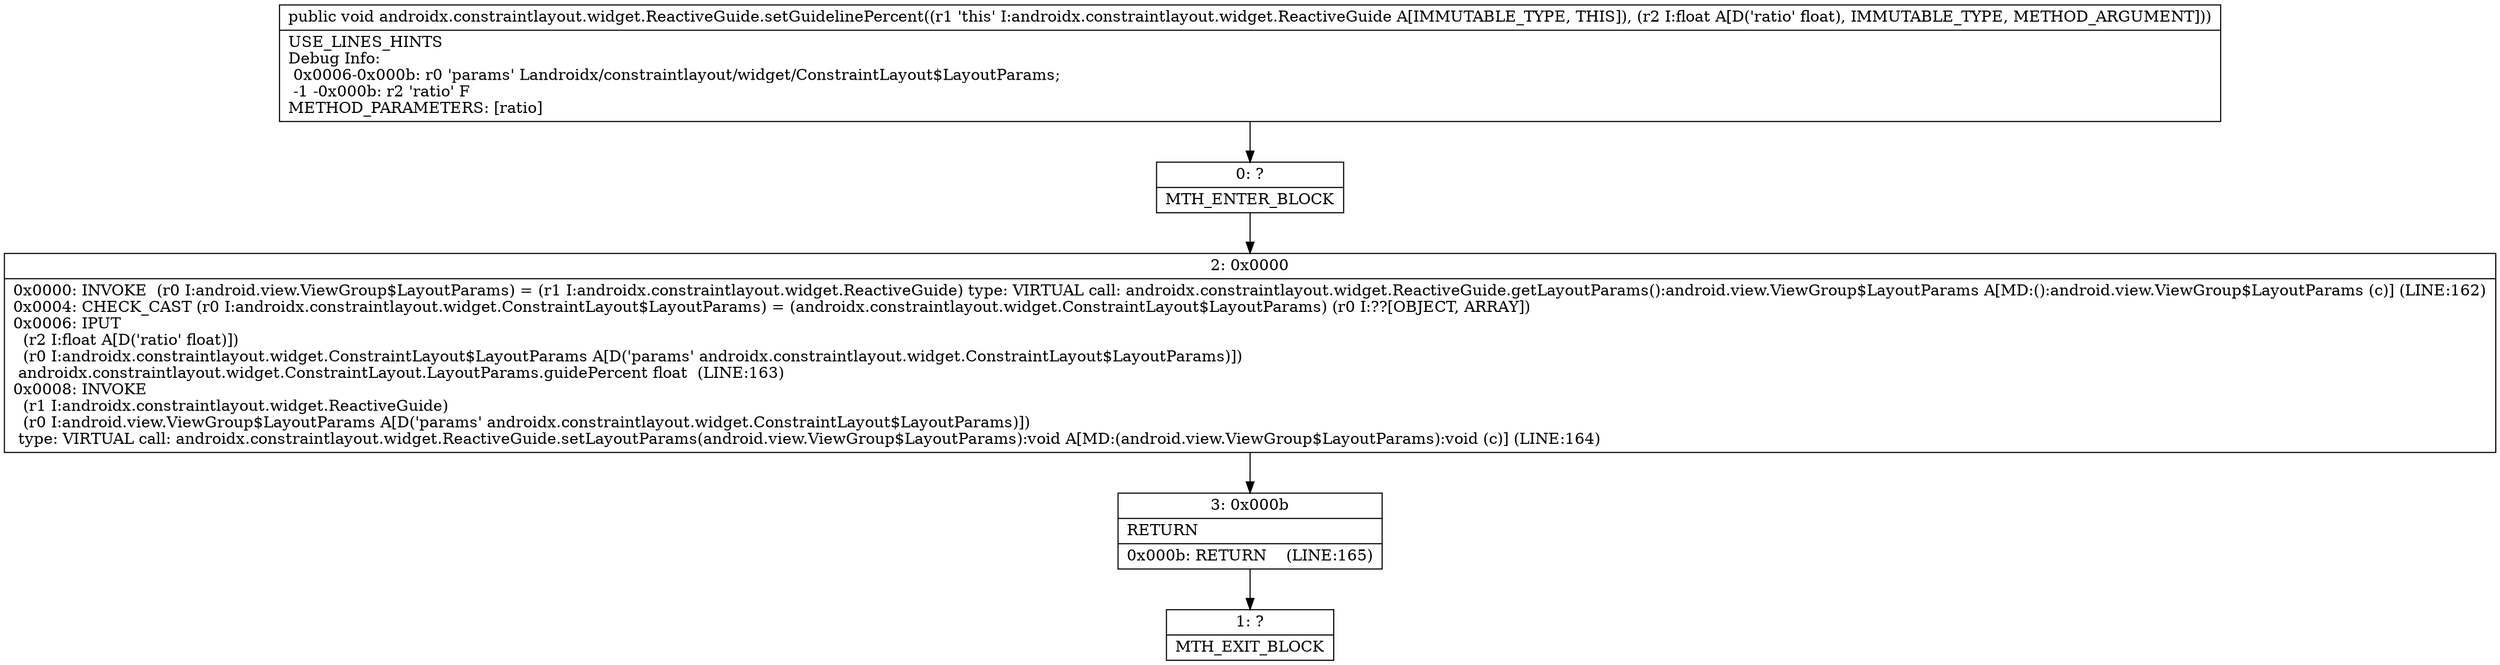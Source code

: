 digraph "CFG forandroidx.constraintlayout.widget.ReactiveGuide.setGuidelinePercent(F)V" {
Node_0 [shape=record,label="{0\:\ ?|MTH_ENTER_BLOCK\l}"];
Node_2 [shape=record,label="{2\:\ 0x0000|0x0000: INVOKE  (r0 I:android.view.ViewGroup$LayoutParams) = (r1 I:androidx.constraintlayout.widget.ReactiveGuide) type: VIRTUAL call: androidx.constraintlayout.widget.ReactiveGuide.getLayoutParams():android.view.ViewGroup$LayoutParams A[MD:():android.view.ViewGroup$LayoutParams (c)] (LINE:162)\l0x0004: CHECK_CAST (r0 I:androidx.constraintlayout.widget.ConstraintLayout$LayoutParams) = (androidx.constraintlayout.widget.ConstraintLayout$LayoutParams) (r0 I:??[OBJECT, ARRAY]) \l0x0006: IPUT  \l  (r2 I:float A[D('ratio' float)])\l  (r0 I:androidx.constraintlayout.widget.ConstraintLayout$LayoutParams A[D('params' androidx.constraintlayout.widget.ConstraintLayout$LayoutParams)])\l androidx.constraintlayout.widget.ConstraintLayout.LayoutParams.guidePercent float  (LINE:163)\l0x0008: INVOKE  \l  (r1 I:androidx.constraintlayout.widget.ReactiveGuide)\l  (r0 I:android.view.ViewGroup$LayoutParams A[D('params' androidx.constraintlayout.widget.ConstraintLayout$LayoutParams)])\l type: VIRTUAL call: androidx.constraintlayout.widget.ReactiveGuide.setLayoutParams(android.view.ViewGroup$LayoutParams):void A[MD:(android.view.ViewGroup$LayoutParams):void (c)] (LINE:164)\l}"];
Node_3 [shape=record,label="{3\:\ 0x000b|RETURN\l|0x000b: RETURN    (LINE:165)\l}"];
Node_1 [shape=record,label="{1\:\ ?|MTH_EXIT_BLOCK\l}"];
MethodNode[shape=record,label="{public void androidx.constraintlayout.widget.ReactiveGuide.setGuidelinePercent((r1 'this' I:androidx.constraintlayout.widget.ReactiveGuide A[IMMUTABLE_TYPE, THIS]), (r2 I:float A[D('ratio' float), IMMUTABLE_TYPE, METHOD_ARGUMENT]))  | USE_LINES_HINTS\lDebug Info:\l  0x0006\-0x000b: r0 'params' Landroidx\/constraintlayout\/widget\/ConstraintLayout$LayoutParams;\l  \-1 \-0x000b: r2 'ratio' F\lMETHOD_PARAMETERS: [ratio]\l}"];
MethodNode -> Node_0;Node_0 -> Node_2;
Node_2 -> Node_3;
Node_3 -> Node_1;
}


